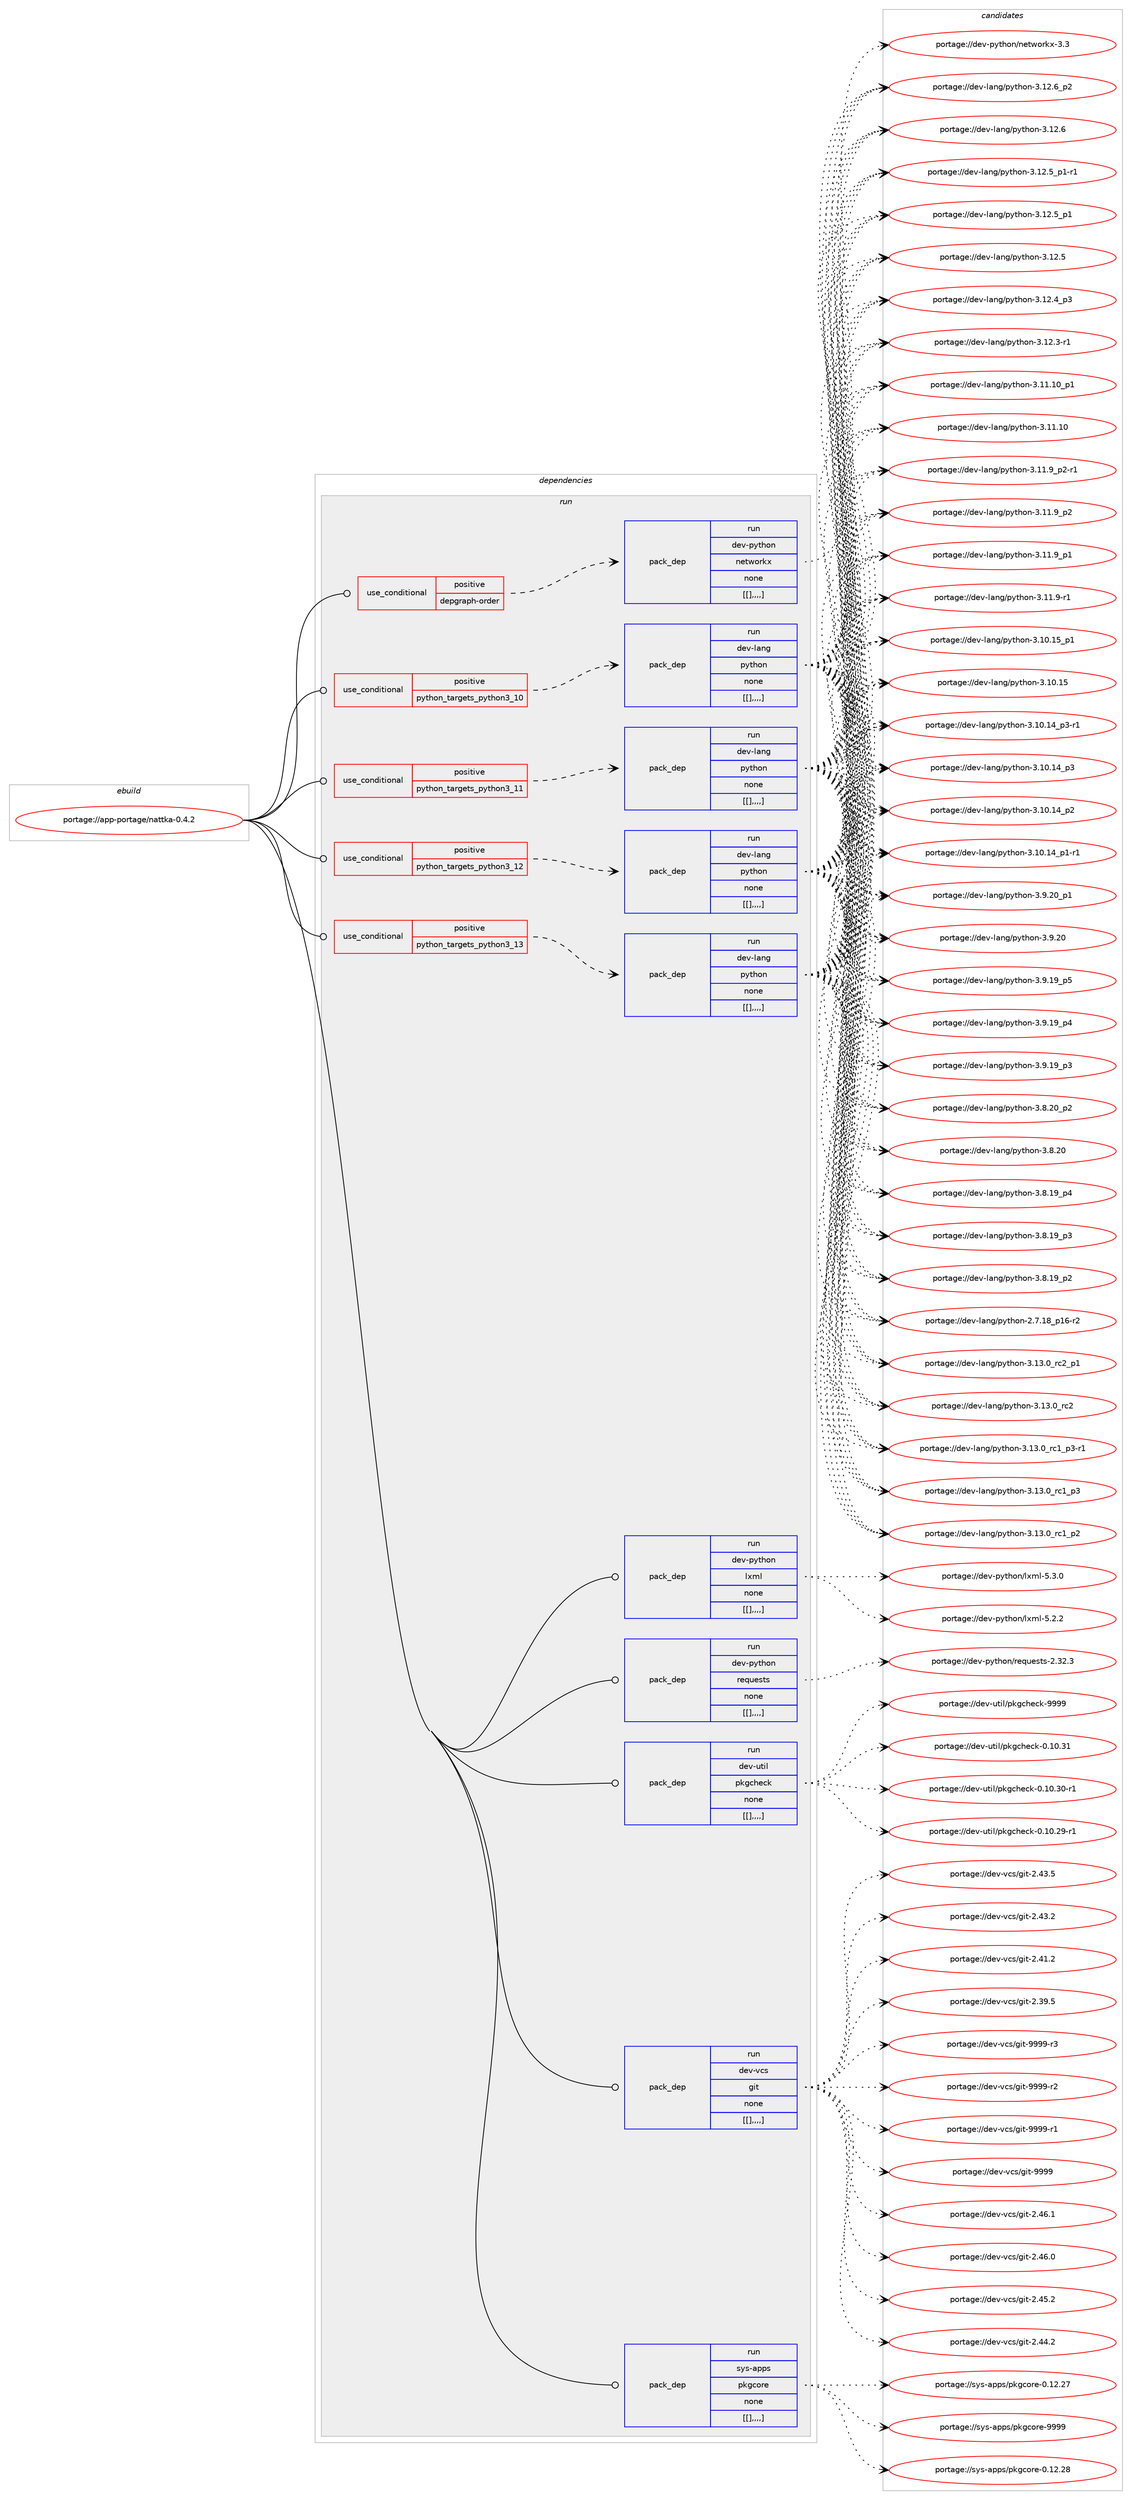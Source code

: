digraph prolog {

# *************
# Graph options
# *************

newrank=true;
concentrate=true;
compound=true;
graph [rankdir=LR,fontname=Helvetica,fontsize=10,ranksep=1.5];#, ranksep=2.5, nodesep=0.2];
edge  [arrowhead=vee];
node  [fontname=Helvetica,fontsize=10];

# **********
# The ebuild
# **********

subgraph cluster_leftcol {
color=gray;
label=<<i>ebuild</i>>;
id [label="portage://app-portage/nattka-0.4.2", color=red, width=4, href="../app-portage/nattka-0.4.2.svg"];
}

# ****************
# The dependencies
# ****************

subgraph cluster_midcol {
color=gray;
label=<<i>dependencies</i>>;
subgraph cluster_compile {
fillcolor="#eeeeee";
style=filled;
label=<<i>compile</i>>;
}
subgraph cluster_compileandrun {
fillcolor="#eeeeee";
style=filled;
label=<<i>compile and run</i>>;
}
subgraph cluster_run {
fillcolor="#eeeeee";
style=filled;
label=<<i>run</i>>;
subgraph cond14491 {
dependency51566 [label=<<TABLE BORDER="0" CELLBORDER="1" CELLSPACING="0" CELLPADDING="4"><TR><TD ROWSPAN="3" CELLPADDING="10">use_conditional</TD></TR><TR><TD>positive</TD></TR><TR><TD>depgraph-order</TD></TR></TABLE>>, shape=none, color=red];
subgraph pack36611 {
dependency51567 [label=<<TABLE BORDER="0" CELLBORDER="1" CELLSPACING="0" CELLPADDING="4" WIDTH="220"><TR><TD ROWSPAN="6" CELLPADDING="30">pack_dep</TD></TR><TR><TD WIDTH="110">run</TD></TR><TR><TD>dev-python</TD></TR><TR><TD>networkx</TD></TR><TR><TD>none</TD></TR><TR><TD>[[],,,,]</TD></TR></TABLE>>, shape=none, color=blue];
}
dependency51566:e -> dependency51567:w [weight=20,style="dashed",arrowhead="vee"];
}
id:e -> dependency51566:w [weight=20,style="solid",arrowhead="odot"];
subgraph cond14492 {
dependency51568 [label=<<TABLE BORDER="0" CELLBORDER="1" CELLSPACING="0" CELLPADDING="4"><TR><TD ROWSPAN="3" CELLPADDING="10">use_conditional</TD></TR><TR><TD>positive</TD></TR><TR><TD>python_targets_python3_10</TD></TR></TABLE>>, shape=none, color=red];
subgraph pack36612 {
dependency51569 [label=<<TABLE BORDER="0" CELLBORDER="1" CELLSPACING="0" CELLPADDING="4" WIDTH="220"><TR><TD ROWSPAN="6" CELLPADDING="30">pack_dep</TD></TR><TR><TD WIDTH="110">run</TD></TR><TR><TD>dev-lang</TD></TR><TR><TD>python</TD></TR><TR><TD>none</TD></TR><TR><TD>[[],,,,]</TD></TR></TABLE>>, shape=none, color=blue];
}
dependency51568:e -> dependency51569:w [weight=20,style="dashed",arrowhead="vee"];
}
id:e -> dependency51568:w [weight=20,style="solid",arrowhead="odot"];
subgraph cond14493 {
dependency51570 [label=<<TABLE BORDER="0" CELLBORDER="1" CELLSPACING="0" CELLPADDING="4"><TR><TD ROWSPAN="3" CELLPADDING="10">use_conditional</TD></TR><TR><TD>positive</TD></TR><TR><TD>python_targets_python3_11</TD></TR></TABLE>>, shape=none, color=red];
subgraph pack36613 {
dependency51571 [label=<<TABLE BORDER="0" CELLBORDER="1" CELLSPACING="0" CELLPADDING="4" WIDTH="220"><TR><TD ROWSPAN="6" CELLPADDING="30">pack_dep</TD></TR><TR><TD WIDTH="110">run</TD></TR><TR><TD>dev-lang</TD></TR><TR><TD>python</TD></TR><TR><TD>none</TD></TR><TR><TD>[[],,,,]</TD></TR></TABLE>>, shape=none, color=blue];
}
dependency51570:e -> dependency51571:w [weight=20,style="dashed",arrowhead="vee"];
}
id:e -> dependency51570:w [weight=20,style="solid",arrowhead="odot"];
subgraph cond14494 {
dependency51572 [label=<<TABLE BORDER="0" CELLBORDER="1" CELLSPACING="0" CELLPADDING="4"><TR><TD ROWSPAN="3" CELLPADDING="10">use_conditional</TD></TR><TR><TD>positive</TD></TR><TR><TD>python_targets_python3_12</TD></TR></TABLE>>, shape=none, color=red];
subgraph pack36614 {
dependency51573 [label=<<TABLE BORDER="0" CELLBORDER="1" CELLSPACING="0" CELLPADDING="4" WIDTH="220"><TR><TD ROWSPAN="6" CELLPADDING="30">pack_dep</TD></TR><TR><TD WIDTH="110">run</TD></TR><TR><TD>dev-lang</TD></TR><TR><TD>python</TD></TR><TR><TD>none</TD></TR><TR><TD>[[],,,,]</TD></TR></TABLE>>, shape=none, color=blue];
}
dependency51572:e -> dependency51573:w [weight=20,style="dashed",arrowhead="vee"];
}
id:e -> dependency51572:w [weight=20,style="solid",arrowhead="odot"];
subgraph cond14495 {
dependency51574 [label=<<TABLE BORDER="0" CELLBORDER="1" CELLSPACING="0" CELLPADDING="4"><TR><TD ROWSPAN="3" CELLPADDING="10">use_conditional</TD></TR><TR><TD>positive</TD></TR><TR><TD>python_targets_python3_13</TD></TR></TABLE>>, shape=none, color=red];
subgraph pack36615 {
dependency51575 [label=<<TABLE BORDER="0" CELLBORDER="1" CELLSPACING="0" CELLPADDING="4" WIDTH="220"><TR><TD ROWSPAN="6" CELLPADDING="30">pack_dep</TD></TR><TR><TD WIDTH="110">run</TD></TR><TR><TD>dev-lang</TD></TR><TR><TD>python</TD></TR><TR><TD>none</TD></TR><TR><TD>[[],,,,]</TD></TR></TABLE>>, shape=none, color=blue];
}
dependency51574:e -> dependency51575:w [weight=20,style="dashed",arrowhead="vee"];
}
id:e -> dependency51574:w [weight=20,style="solid",arrowhead="odot"];
subgraph pack36616 {
dependency51576 [label=<<TABLE BORDER="0" CELLBORDER="1" CELLSPACING="0" CELLPADDING="4" WIDTH="220"><TR><TD ROWSPAN="6" CELLPADDING="30">pack_dep</TD></TR><TR><TD WIDTH="110">run</TD></TR><TR><TD>dev-python</TD></TR><TR><TD>lxml</TD></TR><TR><TD>none</TD></TR><TR><TD>[[],,,,]</TD></TR></TABLE>>, shape=none, color=blue];
}
id:e -> dependency51576:w [weight=20,style="solid",arrowhead="odot"];
subgraph pack36617 {
dependency51577 [label=<<TABLE BORDER="0" CELLBORDER="1" CELLSPACING="0" CELLPADDING="4" WIDTH="220"><TR><TD ROWSPAN="6" CELLPADDING="30">pack_dep</TD></TR><TR><TD WIDTH="110">run</TD></TR><TR><TD>dev-python</TD></TR><TR><TD>requests</TD></TR><TR><TD>none</TD></TR><TR><TD>[[],,,,]</TD></TR></TABLE>>, shape=none, color=blue];
}
id:e -> dependency51577:w [weight=20,style="solid",arrowhead="odot"];
subgraph pack36618 {
dependency51578 [label=<<TABLE BORDER="0" CELLBORDER="1" CELLSPACING="0" CELLPADDING="4" WIDTH="220"><TR><TD ROWSPAN="6" CELLPADDING="30">pack_dep</TD></TR><TR><TD WIDTH="110">run</TD></TR><TR><TD>dev-util</TD></TR><TR><TD>pkgcheck</TD></TR><TR><TD>none</TD></TR><TR><TD>[[],,,,]</TD></TR></TABLE>>, shape=none, color=blue];
}
id:e -> dependency51578:w [weight=20,style="solid",arrowhead="odot"];
subgraph pack36619 {
dependency51579 [label=<<TABLE BORDER="0" CELLBORDER="1" CELLSPACING="0" CELLPADDING="4" WIDTH="220"><TR><TD ROWSPAN="6" CELLPADDING="30">pack_dep</TD></TR><TR><TD WIDTH="110">run</TD></TR><TR><TD>dev-vcs</TD></TR><TR><TD>git</TD></TR><TR><TD>none</TD></TR><TR><TD>[[],,,,]</TD></TR></TABLE>>, shape=none, color=blue];
}
id:e -> dependency51579:w [weight=20,style="solid",arrowhead="odot"];
subgraph pack36620 {
dependency51580 [label=<<TABLE BORDER="0" CELLBORDER="1" CELLSPACING="0" CELLPADDING="4" WIDTH="220"><TR><TD ROWSPAN="6" CELLPADDING="30">pack_dep</TD></TR><TR><TD WIDTH="110">run</TD></TR><TR><TD>sys-apps</TD></TR><TR><TD>pkgcore</TD></TR><TR><TD>none</TD></TR><TR><TD>[[],,,,]</TD></TR></TABLE>>, shape=none, color=blue];
}
id:e -> dependency51580:w [weight=20,style="solid",arrowhead="odot"];
}
}

# **************
# The candidates
# **************

subgraph cluster_choices {
rank=same;
color=gray;
label=<<i>candidates</i>>;

subgraph choice36611 {
color=black;
nodesep=1;
choice100101118451121211161041111104711010111611911111410712045514651 [label="portage://dev-python/networkx-3.3", color=red, width=4,href="../dev-python/networkx-3.3.svg"];
dependency51567:e -> choice100101118451121211161041111104711010111611911111410712045514651:w [style=dotted,weight="100"];
}
subgraph choice36612 {
color=black;
nodesep=1;
choice100101118451089711010347112121116104111110455146495146489511499509511249 [label="portage://dev-lang/python-3.13.0_rc2_p1", color=red, width=4,href="../dev-lang/python-3.13.0_rc2_p1.svg"];
choice10010111845108971101034711212111610411111045514649514648951149950 [label="portage://dev-lang/python-3.13.0_rc2", color=red, width=4,href="../dev-lang/python-3.13.0_rc2.svg"];
choice1001011184510897110103471121211161041111104551464951464895114994995112514511449 [label="portage://dev-lang/python-3.13.0_rc1_p3-r1", color=red, width=4,href="../dev-lang/python-3.13.0_rc1_p3-r1.svg"];
choice100101118451089711010347112121116104111110455146495146489511499499511251 [label="portage://dev-lang/python-3.13.0_rc1_p3", color=red, width=4,href="../dev-lang/python-3.13.0_rc1_p3.svg"];
choice100101118451089711010347112121116104111110455146495146489511499499511250 [label="portage://dev-lang/python-3.13.0_rc1_p2", color=red, width=4,href="../dev-lang/python-3.13.0_rc1_p2.svg"];
choice100101118451089711010347112121116104111110455146495046549511250 [label="portage://dev-lang/python-3.12.6_p2", color=red, width=4,href="../dev-lang/python-3.12.6_p2.svg"];
choice10010111845108971101034711212111610411111045514649504654 [label="portage://dev-lang/python-3.12.6", color=red, width=4,href="../dev-lang/python-3.12.6.svg"];
choice1001011184510897110103471121211161041111104551464950465395112494511449 [label="portage://dev-lang/python-3.12.5_p1-r1", color=red, width=4,href="../dev-lang/python-3.12.5_p1-r1.svg"];
choice100101118451089711010347112121116104111110455146495046539511249 [label="portage://dev-lang/python-3.12.5_p1", color=red, width=4,href="../dev-lang/python-3.12.5_p1.svg"];
choice10010111845108971101034711212111610411111045514649504653 [label="portage://dev-lang/python-3.12.5", color=red, width=4,href="../dev-lang/python-3.12.5.svg"];
choice100101118451089711010347112121116104111110455146495046529511251 [label="portage://dev-lang/python-3.12.4_p3", color=red, width=4,href="../dev-lang/python-3.12.4_p3.svg"];
choice100101118451089711010347112121116104111110455146495046514511449 [label="portage://dev-lang/python-3.12.3-r1", color=red, width=4,href="../dev-lang/python-3.12.3-r1.svg"];
choice10010111845108971101034711212111610411111045514649494649489511249 [label="portage://dev-lang/python-3.11.10_p1", color=red, width=4,href="../dev-lang/python-3.11.10_p1.svg"];
choice1001011184510897110103471121211161041111104551464949464948 [label="portage://dev-lang/python-3.11.10", color=red, width=4,href="../dev-lang/python-3.11.10.svg"];
choice1001011184510897110103471121211161041111104551464949465795112504511449 [label="portage://dev-lang/python-3.11.9_p2-r1", color=red, width=4,href="../dev-lang/python-3.11.9_p2-r1.svg"];
choice100101118451089711010347112121116104111110455146494946579511250 [label="portage://dev-lang/python-3.11.9_p2", color=red, width=4,href="../dev-lang/python-3.11.9_p2.svg"];
choice100101118451089711010347112121116104111110455146494946579511249 [label="portage://dev-lang/python-3.11.9_p1", color=red, width=4,href="../dev-lang/python-3.11.9_p1.svg"];
choice100101118451089711010347112121116104111110455146494946574511449 [label="portage://dev-lang/python-3.11.9-r1", color=red, width=4,href="../dev-lang/python-3.11.9-r1.svg"];
choice10010111845108971101034711212111610411111045514649484649539511249 [label="portage://dev-lang/python-3.10.15_p1", color=red, width=4,href="../dev-lang/python-3.10.15_p1.svg"];
choice1001011184510897110103471121211161041111104551464948464953 [label="portage://dev-lang/python-3.10.15", color=red, width=4,href="../dev-lang/python-3.10.15.svg"];
choice100101118451089711010347112121116104111110455146494846495295112514511449 [label="portage://dev-lang/python-3.10.14_p3-r1", color=red, width=4,href="../dev-lang/python-3.10.14_p3-r1.svg"];
choice10010111845108971101034711212111610411111045514649484649529511251 [label="portage://dev-lang/python-3.10.14_p3", color=red, width=4,href="../dev-lang/python-3.10.14_p3.svg"];
choice10010111845108971101034711212111610411111045514649484649529511250 [label="portage://dev-lang/python-3.10.14_p2", color=red, width=4,href="../dev-lang/python-3.10.14_p2.svg"];
choice100101118451089711010347112121116104111110455146494846495295112494511449 [label="portage://dev-lang/python-3.10.14_p1-r1", color=red, width=4,href="../dev-lang/python-3.10.14_p1-r1.svg"];
choice100101118451089711010347112121116104111110455146574650489511249 [label="portage://dev-lang/python-3.9.20_p1", color=red, width=4,href="../dev-lang/python-3.9.20_p1.svg"];
choice10010111845108971101034711212111610411111045514657465048 [label="portage://dev-lang/python-3.9.20", color=red, width=4,href="../dev-lang/python-3.9.20.svg"];
choice100101118451089711010347112121116104111110455146574649579511253 [label="portage://dev-lang/python-3.9.19_p5", color=red, width=4,href="../dev-lang/python-3.9.19_p5.svg"];
choice100101118451089711010347112121116104111110455146574649579511252 [label="portage://dev-lang/python-3.9.19_p4", color=red, width=4,href="../dev-lang/python-3.9.19_p4.svg"];
choice100101118451089711010347112121116104111110455146574649579511251 [label="portage://dev-lang/python-3.9.19_p3", color=red, width=4,href="../dev-lang/python-3.9.19_p3.svg"];
choice100101118451089711010347112121116104111110455146564650489511250 [label="portage://dev-lang/python-3.8.20_p2", color=red, width=4,href="../dev-lang/python-3.8.20_p2.svg"];
choice10010111845108971101034711212111610411111045514656465048 [label="portage://dev-lang/python-3.8.20", color=red, width=4,href="../dev-lang/python-3.8.20.svg"];
choice100101118451089711010347112121116104111110455146564649579511252 [label="portage://dev-lang/python-3.8.19_p4", color=red, width=4,href="../dev-lang/python-3.8.19_p4.svg"];
choice100101118451089711010347112121116104111110455146564649579511251 [label="portage://dev-lang/python-3.8.19_p3", color=red, width=4,href="../dev-lang/python-3.8.19_p3.svg"];
choice100101118451089711010347112121116104111110455146564649579511250 [label="portage://dev-lang/python-3.8.19_p2", color=red, width=4,href="../dev-lang/python-3.8.19_p2.svg"];
choice100101118451089711010347112121116104111110455046554649569511249544511450 [label="portage://dev-lang/python-2.7.18_p16-r2", color=red, width=4,href="../dev-lang/python-2.7.18_p16-r2.svg"];
dependency51569:e -> choice100101118451089711010347112121116104111110455146495146489511499509511249:w [style=dotted,weight="100"];
dependency51569:e -> choice10010111845108971101034711212111610411111045514649514648951149950:w [style=dotted,weight="100"];
dependency51569:e -> choice1001011184510897110103471121211161041111104551464951464895114994995112514511449:w [style=dotted,weight="100"];
dependency51569:e -> choice100101118451089711010347112121116104111110455146495146489511499499511251:w [style=dotted,weight="100"];
dependency51569:e -> choice100101118451089711010347112121116104111110455146495146489511499499511250:w [style=dotted,weight="100"];
dependency51569:e -> choice100101118451089711010347112121116104111110455146495046549511250:w [style=dotted,weight="100"];
dependency51569:e -> choice10010111845108971101034711212111610411111045514649504654:w [style=dotted,weight="100"];
dependency51569:e -> choice1001011184510897110103471121211161041111104551464950465395112494511449:w [style=dotted,weight="100"];
dependency51569:e -> choice100101118451089711010347112121116104111110455146495046539511249:w [style=dotted,weight="100"];
dependency51569:e -> choice10010111845108971101034711212111610411111045514649504653:w [style=dotted,weight="100"];
dependency51569:e -> choice100101118451089711010347112121116104111110455146495046529511251:w [style=dotted,weight="100"];
dependency51569:e -> choice100101118451089711010347112121116104111110455146495046514511449:w [style=dotted,weight="100"];
dependency51569:e -> choice10010111845108971101034711212111610411111045514649494649489511249:w [style=dotted,weight="100"];
dependency51569:e -> choice1001011184510897110103471121211161041111104551464949464948:w [style=dotted,weight="100"];
dependency51569:e -> choice1001011184510897110103471121211161041111104551464949465795112504511449:w [style=dotted,weight="100"];
dependency51569:e -> choice100101118451089711010347112121116104111110455146494946579511250:w [style=dotted,weight="100"];
dependency51569:e -> choice100101118451089711010347112121116104111110455146494946579511249:w [style=dotted,weight="100"];
dependency51569:e -> choice100101118451089711010347112121116104111110455146494946574511449:w [style=dotted,weight="100"];
dependency51569:e -> choice10010111845108971101034711212111610411111045514649484649539511249:w [style=dotted,weight="100"];
dependency51569:e -> choice1001011184510897110103471121211161041111104551464948464953:w [style=dotted,weight="100"];
dependency51569:e -> choice100101118451089711010347112121116104111110455146494846495295112514511449:w [style=dotted,weight="100"];
dependency51569:e -> choice10010111845108971101034711212111610411111045514649484649529511251:w [style=dotted,weight="100"];
dependency51569:e -> choice10010111845108971101034711212111610411111045514649484649529511250:w [style=dotted,weight="100"];
dependency51569:e -> choice100101118451089711010347112121116104111110455146494846495295112494511449:w [style=dotted,weight="100"];
dependency51569:e -> choice100101118451089711010347112121116104111110455146574650489511249:w [style=dotted,weight="100"];
dependency51569:e -> choice10010111845108971101034711212111610411111045514657465048:w [style=dotted,weight="100"];
dependency51569:e -> choice100101118451089711010347112121116104111110455146574649579511253:w [style=dotted,weight="100"];
dependency51569:e -> choice100101118451089711010347112121116104111110455146574649579511252:w [style=dotted,weight="100"];
dependency51569:e -> choice100101118451089711010347112121116104111110455146574649579511251:w [style=dotted,weight="100"];
dependency51569:e -> choice100101118451089711010347112121116104111110455146564650489511250:w [style=dotted,weight="100"];
dependency51569:e -> choice10010111845108971101034711212111610411111045514656465048:w [style=dotted,weight="100"];
dependency51569:e -> choice100101118451089711010347112121116104111110455146564649579511252:w [style=dotted,weight="100"];
dependency51569:e -> choice100101118451089711010347112121116104111110455146564649579511251:w [style=dotted,weight="100"];
dependency51569:e -> choice100101118451089711010347112121116104111110455146564649579511250:w [style=dotted,weight="100"];
dependency51569:e -> choice100101118451089711010347112121116104111110455046554649569511249544511450:w [style=dotted,weight="100"];
}
subgraph choice36613 {
color=black;
nodesep=1;
choice100101118451089711010347112121116104111110455146495146489511499509511249 [label="portage://dev-lang/python-3.13.0_rc2_p1", color=red, width=4,href="../dev-lang/python-3.13.0_rc2_p1.svg"];
choice10010111845108971101034711212111610411111045514649514648951149950 [label="portage://dev-lang/python-3.13.0_rc2", color=red, width=4,href="../dev-lang/python-3.13.0_rc2.svg"];
choice1001011184510897110103471121211161041111104551464951464895114994995112514511449 [label="portage://dev-lang/python-3.13.0_rc1_p3-r1", color=red, width=4,href="../dev-lang/python-3.13.0_rc1_p3-r1.svg"];
choice100101118451089711010347112121116104111110455146495146489511499499511251 [label="portage://dev-lang/python-3.13.0_rc1_p3", color=red, width=4,href="../dev-lang/python-3.13.0_rc1_p3.svg"];
choice100101118451089711010347112121116104111110455146495146489511499499511250 [label="portage://dev-lang/python-3.13.0_rc1_p2", color=red, width=4,href="../dev-lang/python-3.13.0_rc1_p2.svg"];
choice100101118451089711010347112121116104111110455146495046549511250 [label="portage://dev-lang/python-3.12.6_p2", color=red, width=4,href="../dev-lang/python-3.12.6_p2.svg"];
choice10010111845108971101034711212111610411111045514649504654 [label="portage://dev-lang/python-3.12.6", color=red, width=4,href="../dev-lang/python-3.12.6.svg"];
choice1001011184510897110103471121211161041111104551464950465395112494511449 [label="portage://dev-lang/python-3.12.5_p1-r1", color=red, width=4,href="../dev-lang/python-3.12.5_p1-r1.svg"];
choice100101118451089711010347112121116104111110455146495046539511249 [label="portage://dev-lang/python-3.12.5_p1", color=red, width=4,href="../dev-lang/python-3.12.5_p1.svg"];
choice10010111845108971101034711212111610411111045514649504653 [label="portage://dev-lang/python-3.12.5", color=red, width=4,href="../dev-lang/python-3.12.5.svg"];
choice100101118451089711010347112121116104111110455146495046529511251 [label="portage://dev-lang/python-3.12.4_p3", color=red, width=4,href="../dev-lang/python-3.12.4_p3.svg"];
choice100101118451089711010347112121116104111110455146495046514511449 [label="portage://dev-lang/python-3.12.3-r1", color=red, width=4,href="../dev-lang/python-3.12.3-r1.svg"];
choice10010111845108971101034711212111610411111045514649494649489511249 [label="portage://dev-lang/python-3.11.10_p1", color=red, width=4,href="../dev-lang/python-3.11.10_p1.svg"];
choice1001011184510897110103471121211161041111104551464949464948 [label="portage://dev-lang/python-3.11.10", color=red, width=4,href="../dev-lang/python-3.11.10.svg"];
choice1001011184510897110103471121211161041111104551464949465795112504511449 [label="portage://dev-lang/python-3.11.9_p2-r1", color=red, width=4,href="../dev-lang/python-3.11.9_p2-r1.svg"];
choice100101118451089711010347112121116104111110455146494946579511250 [label="portage://dev-lang/python-3.11.9_p2", color=red, width=4,href="../dev-lang/python-3.11.9_p2.svg"];
choice100101118451089711010347112121116104111110455146494946579511249 [label="portage://dev-lang/python-3.11.9_p1", color=red, width=4,href="../dev-lang/python-3.11.9_p1.svg"];
choice100101118451089711010347112121116104111110455146494946574511449 [label="portage://dev-lang/python-3.11.9-r1", color=red, width=4,href="../dev-lang/python-3.11.9-r1.svg"];
choice10010111845108971101034711212111610411111045514649484649539511249 [label="portage://dev-lang/python-3.10.15_p1", color=red, width=4,href="../dev-lang/python-3.10.15_p1.svg"];
choice1001011184510897110103471121211161041111104551464948464953 [label="portage://dev-lang/python-3.10.15", color=red, width=4,href="../dev-lang/python-3.10.15.svg"];
choice100101118451089711010347112121116104111110455146494846495295112514511449 [label="portage://dev-lang/python-3.10.14_p3-r1", color=red, width=4,href="../dev-lang/python-3.10.14_p3-r1.svg"];
choice10010111845108971101034711212111610411111045514649484649529511251 [label="portage://dev-lang/python-3.10.14_p3", color=red, width=4,href="../dev-lang/python-3.10.14_p3.svg"];
choice10010111845108971101034711212111610411111045514649484649529511250 [label="portage://dev-lang/python-3.10.14_p2", color=red, width=4,href="../dev-lang/python-3.10.14_p2.svg"];
choice100101118451089711010347112121116104111110455146494846495295112494511449 [label="portage://dev-lang/python-3.10.14_p1-r1", color=red, width=4,href="../dev-lang/python-3.10.14_p1-r1.svg"];
choice100101118451089711010347112121116104111110455146574650489511249 [label="portage://dev-lang/python-3.9.20_p1", color=red, width=4,href="../dev-lang/python-3.9.20_p1.svg"];
choice10010111845108971101034711212111610411111045514657465048 [label="portage://dev-lang/python-3.9.20", color=red, width=4,href="../dev-lang/python-3.9.20.svg"];
choice100101118451089711010347112121116104111110455146574649579511253 [label="portage://dev-lang/python-3.9.19_p5", color=red, width=4,href="../dev-lang/python-3.9.19_p5.svg"];
choice100101118451089711010347112121116104111110455146574649579511252 [label="portage://dev-lang/python-3.9.19_p4", color=red, width=4,href="../dev-lang/python-3.9.19_p4.svg"];
choice100101118451089711010347112121116104111110455146574649579511251 [label="portage://dev-lang/python-3.9.19_p3", color=red, width=4,href="../dev-lang/python-3.9.19_p3.svg"];
choice100101118451089711010347112121116104111110455146564650489511250 [label="portage://dev-lang/python-3.8.20_p2", color=red, width=4,href="../dev-lang/python-3.8.20_p2.svg"];
choice10010111845108971101034711212111610411111045514656465048 [label="portage://dev-lang/python-3.8.20", color=red, width=4,href="../dev-lang/python-3.8.20.svg"];
choice100101118451089711010347112121116104111110455146564649579511252 [label="portage://dev-lang/python-3.8.19_p4", color=red, width=4,href="../dev-lang/python-3.8.19_p4.svg"];
choice100101118451089711010347112121116104111110455146564649579511251 [label="portage://dev-lang/python-3.8.19_p3", color=red, width=4,href="../dev-lang/python-3.8.19_p3.svg"];
choice100101118451089711010347112121116104111110455146564649579511250 [label="portage://dev-lang/python-3.8.19_p2", color=red, width=4,href="../dev-lang/python-3.8.19_p2.svg"];
choice100101118451089711010347112121116104111110455046554649569511249544511450 [label="portage://dev-lang/python-2.7.18_p16-r2", color=red, width=4,href="../dev-lang/python-2.7.18_p16-r2.svg"];
dependency51571:e -> choice100101118451089711010347112121116104111110455146495146489511499509511249:w [style=dotted,weight="100"];
dependency51571:e -> choice10010111845108971101034711212111610411111045514649514648951149950:w [style=dotted,weight="100"];
dependency51571:e -> choice1001011184510897110103471121211161041111104551464951464895114994995112514511449:w [style=dotted,weight="100"];
dependency51571:e -> choice100101118451089711010347112121116104111110455146495146489511499499511251:w [style=dotted,weight="100"];
dependency51571:e -> choice100101118451089711010347112121116104111110455146495146489511499499511250:w [style=dotted,weight="100"];
dependency51571:e -> choice100101118451089711010347112121116104111110455146495046549511250:w [style=dotted,weight="100"];
dependency51571:e -> choice10010111845108971101034711212111610411111045514649504654:w [style=dotted,weight="100"];
dependency51571:e -> choice1001011184510897110103471121211161041111104551464950465395112494511449:w [style=dotted,weight="100"];
dependency51571:e -> choice100101118451089711010347112121116104111110455146495046539511249:w [style=dotted,weight="100"];
dependency51571:e -> choice10010111845108971101034711212111610411111045514649504653:w [style=dotted,weight="100"];
dependency51571:e -> choice100101118451089711010347112121116104111110455146495046529511251:w [style=dotted,weight="100"];
dependency51571:e -> choice100101118451089711010347112121116104111110455146495046514511449:w [style=dotted,weight="100"];
dependency51571:e -> choice10010111845108971101034711212111610411111045514649494649489511249:w [style=dotted,weight="100"];
dependency51571:e -> choice1001011184510897110103471121211161041111104551464949464948:w [style=dotted,weight="100"];
dependency51571:e -> choice1001011184510897110103471121211161041111104551464949465795112504511449:w [style=dotted,weight="100"];
dependency51571:e -> choice100101118451089711010347112121116104111110455146494946579511250:w [style=dotted,weight="100"];
dependency51571:e -> choice100101118451089711010347112121116104111110455146494946579511249:w [style=dotted,weight="100"];
dependency51571:e -> choice100101118451089711010347112121116104111110455146494946574511449:w [style=dotted,weight="100"];
dependency51571:e -> choice10010111845108971101034711212111610411111045514649484649539511249:w [style=dotted,weight="100"];
dependency51571:e -> choice1001011184510897110103471121211161041111104551464948464953:w [style=dotted,weight="100"];
dependency51571:e -> choice100101118451089711010347112121116104111110455146494846495295112514511449:w [style=dotted,weight="100"];
dependency51571:e -> choice10010111845108971101034711212111610411111045514649484649529511251:w [style=dotted,weight="100"];
dependency51571:e -> choice10010111845108971101034711212111610411111045514649484649529511250:w [style=dotted,weight="100"];
dependency51571:e -> choice100101118451089711010347112121116104111110455146494846495295112494511449:w [style=dotted,weight="100"];
dependency51571:e -> choice100101118451089711010347112121116104111110455146574650489511249:w [style=dotted,weight="100"];
dependency51571:e -> choice10010111845108971101034711212111610411111045514657465048:w [style=dotted,weight="100"];
dependency51571:e -> choice100101118451089711010347112121116104111110455146574649579511253:w [style=dotted,weight="100"];
dependency51571:e -> choice100101118451089711010347112121116104111110455146574649579511252:w [style=dotted,weight="100"];
dependency51571:e -> choice100101118451089711010347112121116104111110455146574649579511251:w [style=dotted,weight="100"];
dependency51571:e -> choice100101118451089711010347112121116104111110455146564650489511250:w [style=dotted,weight="100"];
dependency51571:e -> choice10010111845108971101034711212111610411111045514656465048:w [style=dotted,weight="100"];
dependency51571:e -> choice100101118451089711010347112121116104111110455146564649579511252:w [style=dotted,weight="100"];
dependency51571:e -> choice100101118451089711010347112121116104111110455146564649579511251:w [style=dotted,weight="100"];
dependency51571:e -> choice100101118451089711010347112121116104111110455146564649579511250:w [style=dotted,weight="100"];
dependency51571:e -> choice100101118451089711010347112121116104111110455046554649569511249544511450:w [style=dotted,weight="100"];
}
subgraph choice36614 {
color=black;
nodesep=1;
choice100101118451089711010347112121116104111110455146495146489511499509511249 [label="portage://dev-lang/python-3.13.0_rc2_p1", color=red, width=4,href="../dev-lang/python-3.13.0_rc2_p1.svg"];
choice10010111845108971101034711212111610411111045514649514648951149950 [label="portage://dev-lang/python-3.13.0_rc2", color=red, width=4,href="../dev-lang/python-3.13.0_rc2.svg"];
choice1001011184510897110103471121211161041111104551464951464895114994995112514511449 [label="portage://dev-lang/python-3.13.0_rc1_p3-r1", color=red, width=4,href="../dev-lang/python-3.13.0_rc1_p3-r1.svg"];
choice100101118451089711010347112121116104111110455146495146489511499499511251 [label="portage://dev-lang/python-3.13.0_rc1_p3", color=red, width=4,href="../dev-lang/python-3.13.0_rc1_p3.svg"];
choice100101118451089711010347112121116104111110455146495146489511499499511250 [label="portage://dev-lang/python-3.13.0_rc1_p2", color=red, width=4,href="../dev-lang/python-3.13.0_rc1_p2.svg"];
choice100101118451089711010347112121116104111110455146495046549511250 [label="portage://dev-lang/python-3.12.6_p2", color=red, width=4,href="../dev-lang/python-3.12.6_p2.svg"];
choice10010111845108971101034711212111610411111045514649504654 [label="portage://dev-lang/python-3.12.6", color=red, width=4,href="../dev-lang/python-3.12.6.svg"];
choice1001011184510897110103471121211161041111104551464950465395112494511449 [label="portage://dev-lang/python-3.12.5_p1-r1", color=red, width=4,href="../dev-lang/python-3.12.5_p1-r1.svg"];
choice100101118451089711010347112121116104111110455146495046539511249 [label="portage://dev-lang/python-3.12.5_p1", color=red, width=4,href="../dev-lang/python-3.12.5_p1.svg"];
choice10010111845108971101034711212111610411111045514649504653 [label="portage://dev-lang/python-3.12.5", color=red, width=4,href="../dev-lang/python-3.12.5.svg"];
choice100101118451089711010347112121116104111110455146495046529511251 [label="portage://dev-lang/python-3.12.4_p3", color=red, width=4,href="../dev-lang/python-3.12.4_p3.svg"];
choice100101118451089711010347112121116104111110455146495046514511449 [label="portage://dev-lang/python-3.12.3-r1", color=red, width=4,href="../dev-lang/python-3.12.3-r1.svg"];
choice10010111845108971101034711212111610411111045514649494649489511249 [label="portage://dev-lang/python-3.11.10_p1", color=red, width=4,href="../dev-lang/python-3.11.10_p1.svg"];
choice1001011184510897110103471121211161041111104551464949464948 [label="portage://dev-lang/python-3.11.10", color=red, width=4,href="../dev-lang/python-3.11.10.svg"];
choice1001011184510897110103471121211161041111104551464949465795112504511449 [label="portage://dev-lang/python-3.11.9_p2-r1", color=red, width=4,href="../dev-lang/python-3.11.9_p2-r1.svg"];
choice100101118451089711010347112121116104111110455146494946579511250 [label="portage://dev-lang/python-3.11.9_p2", color=red, width=4,href="../dev-lang/python-3.11.9_p2.svg"];
choice100101118451089711010347112121116104111110455146494946579511249 [label="portage://dev-lang/python-3.11.9_p1", color=red, width=4,href="../dev-lang/python-3.11.9_p1.svg"];
choice100101118451089711010347112121116104111110455146494946574511449 [label="portage://dev-lang/python-3.11.9-r1", color=red, width=4,href="../dev-lang/python-3.11.9-r1.svg"];
choice10010111845108971101034711212111610411111045514649484649539511249 [label="portage://dev-lang/python-3.10.15_p1", color=red, width=4,href="../dev-lang/python-3.10.15_p1.svg"];
choice1001011184510897110103471121211161041111104551464948464953 [label="portage://dev-lang/python-3.10.15", color=red, width=4,href="../dev-lang/python-3.10.15.svg"];
choice100101118451089711010347112121116104111110455146494846495295112514511449 [label="portage://dev-lang/python-3.10.14_p3-r1", color=red, width=4,href="../dev-lang/python-3.10.14_p3-r1.svg"];
choice10010111845108971101034711212111610411111045514649484649529511251 [label="portage://dev-lang/python-3.10.14_p3", color=red, width=4,href="../dev-lang/python-3.10.14_p3.svg"];
choice10010111845108971101034711212111610411111045514649484649529511250 [label="portage://dev-lang/python-3.10.14_p2", color=red, width=4,href="../dev-lang/python-3.10.14_p2.svg"];
choice100101118451089711010347112121116104111110455146494846495295112494511449 [label="portage://dev-lang/python-3.10.14_p1-r1", color=red, width=4,href="../dev-lang/python-3.10.14_p1-r1.svg"];
choice100101118451089711010347112121116104111110455146574650489511249 [label="portage://dev-lang/python-3.9.20_p1", color=red, width=4,href="../dev-lang/python-3.9.20_p1.svg"];
choice10010111845108971101034711212111610411111045514657465048 [label="portage://dev-lang/python-3.9.20", color=red, width=4,href="../dev-lang/python-3.9.20.svg"];
choice100101118451089711010347112121116104111110455146574649579511253 [label="portage://dev-lang/python-3.9.19_p5", color=red, width=4,href="../dev-lang/python-3.9.19_p5.svg"];
choice100101118451089711010347112121116104111110455146574649579511252 [label="portage://dev-lang/python-3.9.19_p4", color=red, width=4,href="../dev-lang/python-3.9.19_p4.svg"];
choice100101118451089711010347112121116104111110455146574649579511251 [label="portage://dev-lang/python-3.9.19_p3", color=red, width=4,href="../dev-lang/python-3.9.19_p3.svg"];
choice100101118451089711010347112121116104111110455146564650489511250 [label="portage://dev-lang/python-3.8.20_p2", color=red, width=4,href="../dev-lang/python-3.8.20_p2.svg"];
choice10010111845108971101034711212111610411111045514656465048 [label="portage://dev-lang/python-3.8.20", color=red, width=4,href="../dev-lang/python-3.8.20.svg"];
choice100101118451089711010347112121116104111110455146564649579511252 [label="portage://dev-lang/python-3.8.19_p4", color=red, width=4,href="../dev-lang/python-3.8.19_p4.svg"];
choice100101118451089711010347112121116104111110455146564649579511251 [label="portage://dev-lang/python-3.8.19_p3", color=red, width=4,href="../dev-lang/python-3.8.19_p3.svg"];
choice100101118451089711010347112121116104111110455146564649579511250 [label="portage://dev-lang/python-3.8.19_p2", color=red, width=4,href="../dev-lang/python-3.8.19_p2.svg"];
choice100101118451089711010347112121116104111110455046554649569511249544511450 [label="portage://dev-lang/python-2.7.18_p16-r2", color=red, width=4,href="../dev-lang/python-2.7.18_p16-r2.svg"];
dependency51573:e -> choice100101118451089711010347112121116104111110455146495146489511499509511249:w [style=dotted,weight="100"];
dependency51573:e -> choice10010111845108971101034711212111610411111045514649514648951149950:w [style=dotted,weight="100"];
dependency51573:e -> choice1001011184510897110103471121211161041111104551464951464895114994995112514511449:w [style=dotted,weight="100"];
dependency51573:e -> choice100101118451089711010347112121116104111110455146495146489511499499511251:w [style=dotted,weight="100"];
dependency51573:e -> choice100101118451089711010347112121116104111110455146495146489511499499511250:w [style=dotted,weight="100"];
dependency51573:e -> choice100101118451089711010347112121116104111110455146495046549511250:w [style=dotted,weight="100"];
dependency51573:e -> choice10010111845108971101034711212111610411111045514649504654:w [style=dotted,weight="100"];
dependency51573:e -> choice1001011184510897110103471121211161041111104551464950465395112494511449:w [style=dotted,weight="100"];
dependency51573:e -> choice100101118451089711010347112121116104111110455146495046539511249:w [style=dotted,weight="100"];
dependency51573:e -> choice10010111845108971101034711212111610411111045514649504653:w [style=dotted,weight="100"];
dependency51573:e -> choice100101118451089711010347112121116104111110455146495046529511251:w [style=dotted,weight="100"];
dependency51573:e -> choice100101118451089711010347112121116104111110455146495046514511449:w [style=dotted,weight="100"];
dependency51573:e -> choice10010111845108971101034711212111610411111045514649494649489511249:w [style=dotted,weight="100"];
dependency51573:e -> choice1001011184510897110103471121211161041111104551464949464948:w [style=dotted,weight="100"];
dependency51573:e -> choice1001011184510897110103471121211161041111104551464949465795112504511449:w [style=dotted,weight="100"];
dependency51573:e -> choice100101118451089711010347112121116104111110455146494946579511250:w [style=dotted,weight="100"];
dependency51573:e -> choice100101118451089711010347112121116104111110455146494946579511249:w [style=dotted,weight="100"];
dependency51573:e -> choice100101118451089711010347112121116104111110455146494946574511449:w [style=dotted,weight="100"];
dependency51573:e -> choice10010111845108971101034711212111610411111045514649484649539511249:w [style=dotted,weight="100"];
dependency51573:e -> choice1001011184510897110103471121211161041111104551464948464953:w [style=dotted,weight="100"];
dependency51573:e -> choice100101118451089711010347112121116104111110455146494846495295112514511449:w [style=dotted,weight="100"];
dependency51573:e -> choice10010111845108971101034711212111610411111045514649484649529511251:w [style=dotted,weight="100"];
dependency51573:e -> choice10010111845108971101034711212111610411111045514649484649529511250:w [style=dotted,weight="100"];
dependency51573:e -> choice100101118451089711010347112121116104111110455146494846495295112494511449:w [style=dotted,weight="100"];
dependency51573:e -> choice100101118451089711010347112121116104111110455146574650489511249:w [style=dotted,weight="100"];
dependency51573:e -> choice10010111845108971101034711212111610411111045514657465048:w [style=dotted,weight="100"];
dependency51573:e -> choice100101118451089711010347112121116104111110455146574649579511253:w [style=dotted,weight="100"];
dependency51573:e -> choice100101118451089711010347112121116104111110455146574649579511252:w [style=dotted,weight="100"];
dependency51573:e -> choice100101118451089711010347112121116104111110455146574649579511251:w [style=dotted,weight="100"];
dependency51573:e -> choice100101118451089711010347112121116104111110455146564650489511250:w [style=dotted,weight="100"];
dependency51573:e -> choice10010111845108971101034711212111610411111045514656465048:w [style=dotted,weight="100"];
dependency51573:e -> choice100101118451089711010347112121116104111110455146564649579511252:w [style=dotted,weight="100"];
dependency51573:e -> choice100101118451089711010347112121116104111110455146564649579511251:w [style=dotted,weight="100"];
dependency51573:e -> choice100101118451089711010347112121116104111110455146564649579511250:w [style=dotted,weight="100"];
dependency51573:e -> choice100101118451089711010347112121116104111110455046554649569511249544511450:w [style=dotted,weight="100"];
}
subgraph choice36615 {
color=black;
nodesep=1;
choice100101118451089711010347112121116104111110455146495146489511499509511249 [label="portage://dev-lang/python-3.13.0_rc2_p1", color=red, width=4,href="../dev-lang/python-3.13.0_rc2_p1.svg"];
choice10010111845108971101034711212111610411111045514649514648951149950 [label="portage://dev-lang/python-3.13.0_rc2", color=red, width=4,href="../dev-lang/python-3.13.0_rc2.svg"];
choice1001011184510897110103471121211161041111104551464951464895114994995112514511449 [label="portage://dev-lang/python-3.13.0_rc1_p3-r1", color=red, width=4,href="../dev-lang/python-3.13.0_rc1_p3-r1.svg"];
choice100101118451089711010347112121116104111110455146495146489511499499511251 [label="portage://dev-lang/python-3.13.0_rc1_p3", color=red, width=4,href="../dev-lang/python-3.13.0_rc1_p3.svg"];
choice100101118451089711010347112121116104111110455146495146489511499499511250 [label="portage://dev-lang/python-3.13.0_rc1_p2", color=red, width=4,href="../dev-lang/python-3.13.0_rc1_p2.svg"];
choice100101118451089711010347112121116104111110455146495046549511250 [label="portage://dev-lang/python-3.12.6_p2", color=red, width=4,href="../dev-lang/python-3.12.6_p2.svg"];
choice10010111845108971101034711212111610411111045514649504654 [label="portage://dev-lang/python-3.12.6", color=red, width=4,href="../dev-lang/python-3.12.6.svg"];
choice1001011184510897110103471121211161041111104551464950465395112494511449 [label="portage://dev-lang/python-3.12.5_p1-r1", color=red, width=4,href="../dev-lang/python-3.12.5_p1-r1.svg"];
choice100101118451089711010347112121116104111110455146495046539511249 [label="portage://dev-lang/python-3.12.5_p1", color=red, width=4,href="../dev-lang/python-3.12.5_p1.svg"];
choice10010111845108971101034711212111610411111045514649504653 [label="portage://dev-lang/python-3.12.5", color=red, width=4,href="../dev-lang/python-3.12.5.svg"];
choice100101118451089711010347112121116104111110455146495046529511251 [label="portage://dev-lang/python-3.12.4_p3", color=red, width=4,href="../dev-lang/python-3.12.4_p3.svg"];
choice100101118451089711010347112121116104111110455146495046514511449 [label="portage://dev-lang/python-3.12.3-r1", color=red, width=4,href="../dev-lang/python-3.12.3-r1.svg"];
choice10010111845108971101034711212111610411111045514649494649489511249 [label="portage://dev-lang/python-3.11.10_p1", color=red, width=4,href="../dev-lang/python-3.11.10_p1.svg"];
choice1001011184510897110103471121211161041111104551464949464948 [label="portage://dev-lang/python-3.11.10", color=red, width=4,href="../dev-lang/python-3.11.10.svg"];
choice1001011184510897110103471121211161041111104551464949465795112504511449 [label="portage://dev-lang/python-3.11.9_p2-r1", color=red, width=4,href="../dev-lang/python-3.11.9_p2-r1.svg"];
choice100101118451089711010347112121116104111110455146494946579511250 [label="portage://dev-lang/python-3.11.9_p2", color=red, width=4,href="../dev-lang/python-3.11.9_p2.svg"];
choice100101118451089711010347112121116104111110455146494946579511249 [label="portage://dev-lang/python-3.11.9_p1", color=red, width=4,href="../dev-lang/python-3.11.9_p1.svg"];
choice100101118451089711010347112121116104111110455146494946574511449 [label="portage://dev-lang/python-3.11.9-r1", color=red, width=4,href="../dev-lang/python-3.11.9-r1.svg"];
choice10010111845108971101034711212111610411111045514649484649539511249 [label="portage://dev-lang/python-3.10.15_p1", color=red, width=4,href="../dev-lang/python-3.10.15_p1.svg"];
choice1001011184510897110103471121211161041111104551464948464953 [label="portage://dev-lang/python-3.10.15", color=red, width=4,href="../dev-lang/python-3.10.15.svg"];
choice100101118451089711010347112121116104111110455146494846495295112514511449 [label="portage://dev-lang/python-3.10.14_p3-r1", color=red, width=4,href="../dev-lang/python-3.10.14_p3-r1.svg"];
choice10010111845108971101034711212111610411111045514649484649529511251 [label="portage://dev-lang/python-3.10.14_p3", color=red, width=4,href="../dev-lang/python-3.10.14_p3.svg"];
choice10010111845108971101034711212111610411111045514649484649529511250 [label="portage://dev-lang/python-3.10.14_p2", color=red, width=4,href="../dev-lang/python-3.10.14_p2.svg"];
choice100101118451089711010347112121116104111110455146494846495295112494511449 [label="portage://dev-lang/python-3.10.14_p1-r1", color=red, width=4,href="../dev-lang/python-3.10.14_p1-r1.svg"];
choice100101118451089711010347112121116104111110455146574650489511249 [label="portage://dev-lang/python-3.9.20_p1", color=red, width=4,href="../dev-lang/python-3.9.20_p1.svg"];
choice10010111845108971101034711212111610411111045514657465048 [label="portage://dev-lang/python-3.9.20", color=red, width=4,href="../dev-lang/python-3.9.20.svg"];
choice100101118451089711010347112121116104111110455146574649579511253 [label="portage://dev-lang/python-3.9.19_p5", color=red, width=4,href="../dev-lang/python-3.9.19_p5.svg"];
choice100101118451089711010347112121116104111110455146574649579511252 [label="portage://dev-lang/python-3.9.19_p4", color=red, width=4,href="../dev-lang/python-3.9.19_p4.svg"];
choice100101118451089711010347112121116104111110455146574649579511251 [label="portage://dev-lang/python-3.9.19_p3", color=red, width=4,href="../dev-lang/python-3.9.19_p3.svg"];
choice100101118451089711010347112121116104111110455146564650489511250 [label="portage://dev-lang/python-3.8.20_p2", color=red, width=4,href="../dev-lang/python-3.8.20_p2.svg"];
choice10010111845108971101034711212111610411111045514656465048 [label="portage://dev-lang/python-3.8.20", color=red, width=4,href="../dev-lang/python-3.8.20.svg"];
choice100101118451089711010347112121116104111110455146564649579511252 [label="portage://dev-lang/python-3.8.19_p4", color=red, width=4,href="../dev-lang/python-3.8.19_p4.svg"];
choice100101118451089711010347112121116104111110455146564649579511251 [label="portage://dev-lang/python-3.8.19_p3", color=red, width=4,href="../dev-lang/python-3.8.19_p3.svg"];
choice100101118451089711010347112121116104111110455146564649579511250 [label="portage://dev-lang/python-3.8.19_p2", color=red, width=4,href="../dev-lang/python-3.8.19_p2.svg"];
choice100101118451089711010347112121116104111110455046554649569511249544511450 [label="portage://dev-lang/python-2.7.18_p16-r2", color=red, width=4,href="../dev-lang/python-2.7.18_p16-r2.svg"];
dependency51575:e -> choice100101118451089711010347112121116104111110455146495146489511499509511249:w [style=dotted,weight="100"];
dependency51575:e -> choice10010111845108971101034711212111610411111045514649514648951149950:w [style=dotted,weight="100"];
dependency51575:e -> choice1001011184510897110103471121211161041111104551464951464895114994995112514511449:w [style=dotted,weight="100"];
dependency51575:e -> choice100101118451089711010347112121116104111110455146495146489511499499511251:w [style=dotted,weight="100"];
dependency51575:e -> choice100101118451089711010347112121116104111110455146495146489511499499511250:w [style=dotted,weight="100"];
dependency51575:e -> choice100101118451089711010347112121116104111110455146495046549511250:w [style=dotted,weight="100"];
dependency51575:e -> choice10010111845108971101034711212111610411111045514649504654:w [style=dotted,weight="100"];
dependency51575:e -> choice1001011184510897110103471121211161041111104551464950465395112494511449:w [style=dotted,weight="100"];
dependency51575:e -> choice100101118451089711010347112121116104111110455146495046539511249:w [style=dotted,weight="100"];
dependency51575:e -> choice10010111845108971101034711212111610411111045514649504653:w [style=dotted,weight="100"];
dependency51575:e -> choice100101118451089711010347112121116104111110455146495046529511251:w [style=dotted,weight="100"];
dependency51575:e -> choice100101118451089711010347112121116104111110455146495046514511449:w [style=dotted,weight="100"];
dependency51575:e -> choice10010111845108971101034711212111610411111045514649494649489511249:w [style=dotted,weight="100"];
dependency51575:e -> choice1001011184510897110103471121211161041111104551464949464948:w [style=dotted,weight="100"];
dependency51575:e -> choice1001011184510897110103471121211161041111104551464949465795112504511449:w [style=dotted,weight="100"];
dependency51575:e -> choice100101118451089711010347112121116104111110455146494946579511250:w [style=dotted,weight="100"];
dependency51575:e -> choice100101118451089711010347112121116104111110455146494946579511249:w [style=dotted,weight="100"];
dependency51575:e -> choice100101118451089711010347112121116104111110455146494946574511449:w [style=dotted,weight="100"];
dependency51575:e -> choice10010111845108971101034711212111610411111045514649484649539511249:w [style=dotted,weight="100"];
dependency51575:e -> choice1001011184510897110103471121211161041111104551464948464953:w [style=dotted,weight="100"];
dependency51575:e -> choice100101118451089711010347112121116104111110455146494846495295112514511449:w [style=dotted,weight="100"];
dependency51575:e -> choice10010111845108971101034711212111610411111045514649484649529511251:w [style=dotted,weight="100"];
dependency51575:e -> choice10010111845108971101034711212111610411111045514649484649529511250:w [style=dotted,weight="100"];
dependency51575:e -> choice100101118451089711010347112121116104111110455146494846495295112494511449:w [style=dotted,weight="100"];
dependency51575:e -> choice100101118451089711010347112121116104111110455146574650489511249:w [style=dotted,weight="100"];
dependency51575:e -> choice10010111845108971101034711212111610411111045514657465048:w [style=dotted,weight="100"];
dependency51575:e -> choice100101118451089711010347112121116104111110455146574649579511253:w [style=dotted,weight="100"];
dependency51575:e -> choice100101118451089711010347112121116104111110455146574649579511252:w [style=dotted,weight="100"];
dependency51575:e -> choice100101118451089711010347112121116104111110455146574649579511251:w [style=dotted,weight="100"];
dependency51575:e -> choice100101118451089711010347112121116104111110455146564650489511250:w [style=dotted,weight="100"];
dependency51575:e -> choice10010111845108971101034711212111610411111045514656465048:w [style=dotted,weight="100"];
dependency51575:e -> choice100101118451089711010347112121116104111110455146564649579511252:w [style=dotted,weight="100"];
dependency51575:e -> choice100101118451089711010347112121116104111110455146564649579511251:w [style=dotted,weight="100"];
dependency51575:e -> choice100101118451089711010347112121116104111110455146564649579511250:w [style=dotted,weight="100"];
dependency51575:e -> choice100101118451089711010347112121116104111110455046554649569511249544511450:w [style=dotted,weight="100"];
}
subgraph choice36616 {
color=black;
nodesep=1;
choice1001011184511212111610411111047108120109108455346514648 [label="portage://dev-python/lxml-5.3.0", color=red, width=4,href="../dev-python/lxml-5.3.0.svg"];
choice1001011184511212111610411111047108120109108455346504650 [label="portage://dev-python/lxml-5.2.2", color=red, width=4,href="../dev-python/lxml-5.2.2.svg"];
dependency51576:e -> choice1001011184511212111610411111047108120109108455346514648:w [style=dotted,weight="100"];
dependency51576:e -> choice1001011184511212111610411111047108120109108455346504650:w [style=dotted,weight="100"];
}
subgraph choice36617 {
color=black;
nodesep=1;
choice100101118451121211161041111104711410111311710111511611545504651504651 [label="portage://dev-python/requests-2.32.3", color=red, width=4,href="../dev-python/requests-2.32.3.svg"];
dependency51577:e -> choice100101118451121211161041111104711410111311710111511611545504651504651:w [style=dotted,weight="100"];
}
subgraph choice36618 {
color=black;
nodesep=1;
choice100101118451171161051084711210710399104101991074557575757 [label="portage://dev-util/pkgcheck-9999", color=red, width=4,href="../dev-util/pkgcheck-9999.svg"];
choice100101118451171161051084711210710399104101991074548464948465149 [label="portage://dev-util/pkgcheck-0.10.31", color=red, width=4,href="../dev-util/pkgcheck-0.10.31.svg"];
choice1001011184511711610510847112107103991041019910745484649484651484511449 [label="portage://dev-util/pkgcheck-0.10.30-r1", color=red, width=4,href="../dev-util/pkgcheck-0.10.30-r1.svg"];
choice1001011184511711610510847112107103991041019910745484649484650574511449 [label="portage://dev-util/pkgcheck-0.10.29-r1", color=red, width=4,href="../dev-util/pkgcheck-0.10.29-r1.svg"];
dependency51578:e -> choice100101118451171161051084711210710399104101991074557575757:w [style=dotted,weight="100"];
dependency51578:e -> choice100101118451171161051084711210710399104101991074548464948465149:w [style=dotted,weight="100"];
dependency51578:e -> choice1001011184511711610510847112107103991041019910745484649484651484511449:w [style=dotted,weight="100"];
dependency51578:e -> choice1001011184511711610510847112107103991041019910745484649484650574511449:w [style=dotted,weight="100"];
}
subgraph choice36619 {
color=black;
nodesep=1;
choice10010111845118991154710310511645575757574511451 [label="portage://dev-vcs/git-9999-r3", color=red, width=4,href="../dev-vcs/git-9999-r3.svg"];
choice10010111845118991154710310511645575757574511450 [label="portage://dev-vcs/git-9999-r2", color=red, width=4,href="../dev-vcs/git-9999-r2.svg"];
choice10010111845118991154710310511645575757574511449 [label="portage://dev-vcs/git-9999-r1", color=red, width=4,href="../dev-vcs/git-9999-r1.svg"];
choice1001011184511899115471031051164557575757 [label="portage://dev-vcs/git-9999", color=red, width=4,href="../dev-vcs/git-9999.svg"];
choice10010111845118991154710310511645504652544649 [label="portage://dev-vcs/git-2.46.1", color=red, width=4,href="../dev-vcs/git-2.46.1.svg"];
choice10010111845118991154710310511645504652544648 [label="portage://dev-vcs/git-2.46.0", color=red, width=4,href="../dev-vcs/git-2.46.0.svg"];
choice10010111845118991154710310511645504652534650 [label="portage://dev-vcs/git-2.45.2", color=red, width=4,href="../dev-vcs/git-2.45.2.svg"];
choice10010111845118991154710310511645504652524650 [label="portage://dev-vcs/git-2.44.2", color=red, width=4,href="../dev-vcs/git-2.44.2.svg"];
choice10010111845118991154710310511645504652514653 [label="portage://dev-vcs/git-2.43.5", color=red, width=4,href="../dev-vcs/git-2.43.5.svg"];
choice10010111845118991154710310511645504652514650 [label="portage://dev-vcs/git-2.43.2", color=red, width=4,href="../dev-vcs/git-2.43.2.svg"];
choice10010111845118991154710310511645504652494650 [label="portage://dev-vcs/git-2.41.2", color=red, width=4,href="../dev-vcs/git-2.41.2.svg"];
choice10010111845118991154710310511645504651574653 [label="portage://dev-vcs/git-2.39.5", color=red, width=4,href="../dev-vcs/git-2.39.5.svg"];
dependency51579:e -> choice10010111845118991154710310511645575757574511451:w [style=dotted,weight="100"];
dependency51579:e -> choice10010111845118991154710310511645575757574511450:w [style=dotted,weight="100"];
dependency51579:e -> choice10010111845118991154710310511645575757574511449:w [style=dotted,weight="100"];
dependency51579:e -> choice1001011184511899115471031051164557575757:w [style=dotted,weight="100"];
dependency51579:e -> choice10010111845118991154710310511645504652544649:w [style=dotted,weight="100"];
dependency51579:e -> choice10010111845118991154710310511645504652544648:w [style=dotted,weight="100"];
dependency51579:e -> choice10010111845118991154710310511645504652534650:w [style=dotted,weight="100"];
dependency51579:e -> choice10010111845118991154710310511645504652524650:w [style=dotted,weight="100"];
dependency51579:e -> choice10010111845118991154710310511645504652514653:w [style=dotted,weight="100"];
dependency51579:e -> choice10010111845118991154710310511645504652514650:w [style=dotted,weight="100"];
dependency51579:e -> choice10010111845118991154710310511645504652494650:w [style=dotted,weight="100"];
dependency51579:e -> choice10010111845118991154710310511645504651574653:w [style=dotted,weight="100"];
}
subgraph choice36620 {
color=black;
nodesep=1;
choice115121115459711211211547112107103991111141014557575757 [label="portage://sys-apps/pkgcore-9999", color=red, width=4,href="../sys-apps/pkgcore-9999.svg"];
choice115121115459711211211547112107103991111141014548464950465056 [label="portage://sys-apps/pkgcore-0.12.28", color=red, width=4,href="../sys-apps/pkgcore-0.12.28.svg"];
choice115121115459711211211547112107103991111141014548464950465055 [label="portage://sys-apps/pkgcore-0.12.27", color=red, width=4,href="../sys-apps/pkgcore-0.12.27.svg"];
dependency51580:e -> choice115121115459711211211547112107103991111141014557575757:w [style=dotted,weight="100"];
dependency51580:e -> choice115121115459711211211547112107103991111141014548464950465056:w [style=dotted,weight="100"];
dependency51580:e -> choice115121115459711211211547112107103991111141014548464950465055:w [style=dotted,weight="100"];
}
}

}
